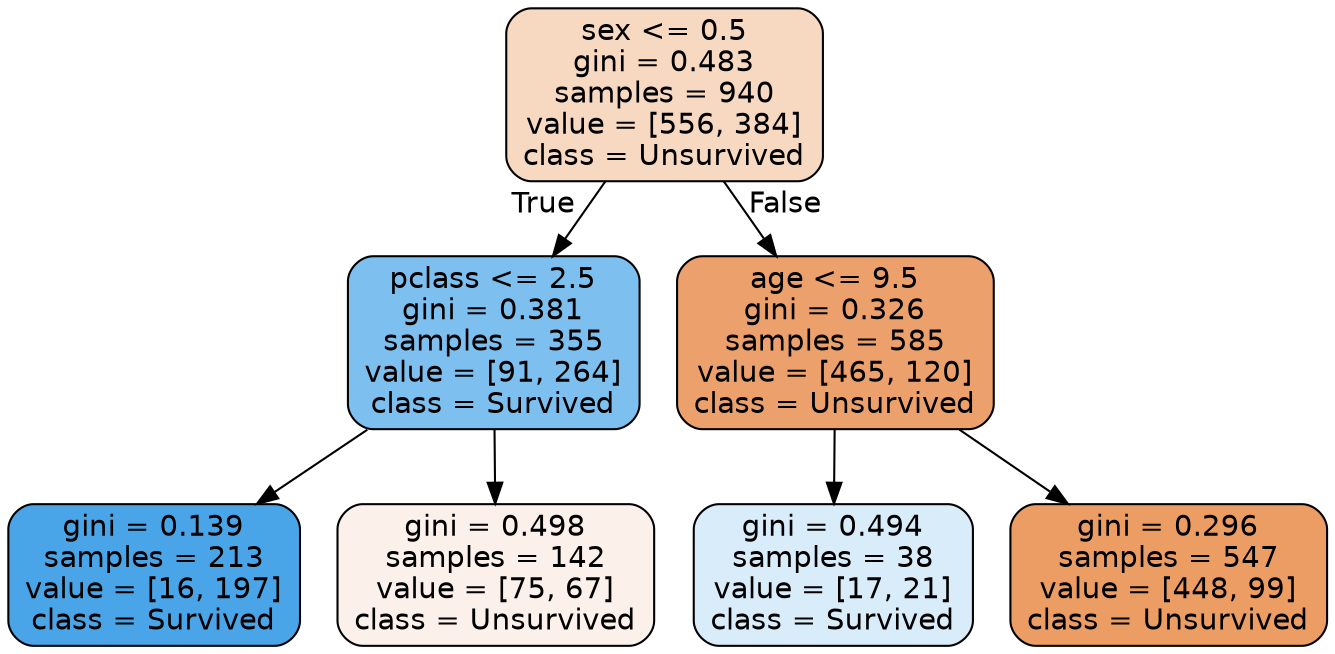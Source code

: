 digraph Tree {
node [shape=box, style="filled, rounded", color="black", fontname=helvetica] ;
edge [fontname=helvetica] ;
0 [label="sex <= 0.5\ngini = 0.483\nsamples = 940\nvalue = [556, 384]\nclass = Unsurvived", fillcolor="#e581394f"] ;
1 [label="pclass <= 2.5\ngini = 0.381\nsamples = 355\nvalue = [91, 264]\nclass = Survived", fillcolor="#399de5a7"] ;
0 -> 1 [labeldistance=2.5, labelangle=45, headlabel="True"] ;
2 [label="gini = 0.139\nsamples = 213\nvalue = [16, 197]\nclass = Survived", fillcolor="#399de5ea"] ;
1 -> 2 ;
3 [label="gini = 0.498\nsamples = 142\nvalue = [75, 67]\nclass = Unsurvived", fillcolor="#e581391b"] ;
1 -> 3 ;
4 [label="age <= 9.5\ngini = 0.326\nsamples = 585\nvalue = [465, 120]\nclass = Unsurvived", fillcolor="#e58139bd"] ;
0 -> 4 [labeldistance=2.5, labelangle=-45, headlabel="False"] ;
5 [label="gini = 0.494\nsamples = 38\nvalue = [17, 21]\nclass = Survived", fillcolor="#399de531"] ;
4 -> 5 ;
6 [label="gini = 0.296\nsamples = 547\nvalue = [448, 99]\nclass = Unsurvived", fillcolor="#e58139c7"] ;
4 -> 6 ;
}